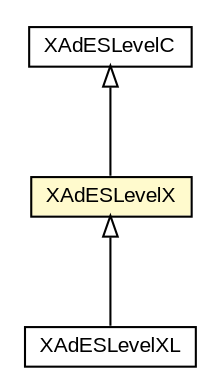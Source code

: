 #!/usr/local/bin/dot
#
# Class diagram 
# Generated by UMLGraph version R5_6-24-gf6e263 (http://www.umlgraph.org/)
#

digraph G {
	edge [fontname="arial",fontsize=10,labelfontname="arial",labelfontsize=10];
	node [fontname="arial",fontsize=10,shape=plaintext];
	nodesep=0.25;
	ranksep=0.5;
	// eu.europa.esig.dss.xades.signature.XAdESLevelXL
	c783308 [label=<<table title="eu.europa.esig.dss.xades.signature.XAdESLevelXL" border="0" cellborder="1" cellspacing="0" cellpadding="2" port="p" href="./XAdESLevelXL.html">
		<tr><td><table border="0" cellspacing="0" cellpadding="1">
<tr><td align="center" balign="center"> XAdESLevelXL </td></tr>
		</table></td></tr>
		</table>>, URL="./XAdESLevelXL.html", fontname="arial", fontcolor="black", fontsize=10.0];
	// eu.europa.esig.dss.xades.signature.XAdESLevelX
	c783309 [label=<<table title="eu.europa.esig.dss.xades.signature.XAdESLevelX" border="0" cellborder="1" cellspacing="0" cellpadding="2" port="p" bgcolor="lemonChiffon" href="./XAdESLevelX.html">
		<tr><td><table border="0" cellspacing="0" cellpadding="1">
<tr><td align="center" balign="center"> XAdESLevelX </td></tr>
		</table></td></tr>
		</table>>, URL="./XAdESLevelX.html", fontname="arial", fontcolor="black", fontsize=10.0];
	// eu.europa.esig.dss.xades.signature.XAdESLevelC
	c783310 [label=<<table title="eu.europa.esig.dss.xades.signature.XAdESLevelC" border="0" cellborder="1" cellspacing="0" cellpadding="2" port="p" href="./XAdESLevelC.html">
		<tr><td><table border="0" cellspacing="0" cellpadding="1">
<tr><td align="center" balign="center"> XAdESLevelC </td></tr>
		</table></td></tr>
		</table>>, URL="./XAdESLevelC.html", fontname="arial", fontcolor="black", fontsize=10.0];
	//eu.europa.esig.dss.xades.signature.XAdESLevelXL extends eu.europa.esig.dss.xades.signature.XAdESLevelX
	c783309:p -> c783308:p [dir=back,arrowtail=empty];
	//eu.europa.esig.dss.xades.signature.XAdESLevelX extends eu.europa.esig.dss.xades.signature.XAdESLevelC
	c783310:p -> c783309:p [dir=back,arrowtail=empty];
}


